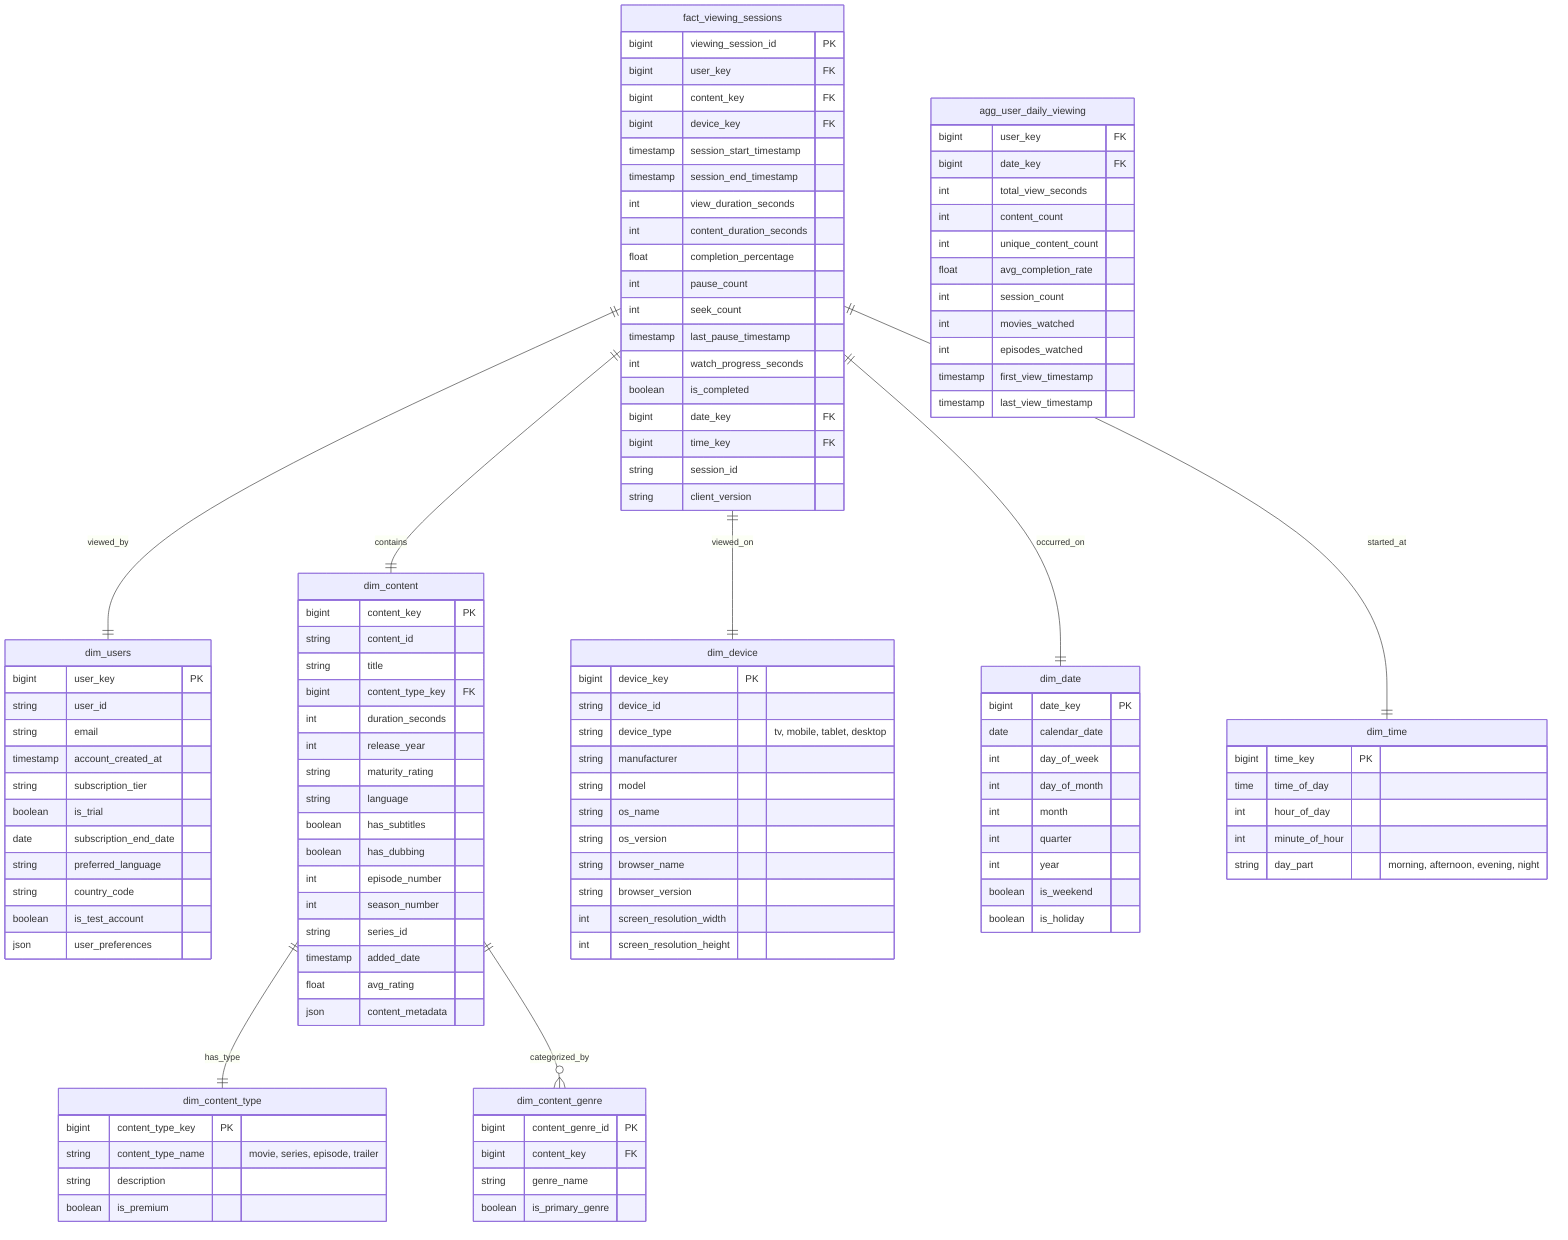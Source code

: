 erDiagram
    fact_viewing_sessions ||--|| dim_users : viewed_by
    fact_viewing_sessions ||--|| dim_content : contains
    fact_viewing_sessions ||--|| dim_device : viewed_on
    fact_viewing_sessions ||--|| dim_date : occurred_on
    fact_viewing_sessions ||--|| dim_time : started_at
    dim_content ||--|| dim_content_type : has_type
    dim_content ||--o{ dim_content_genre : categorized_by

    fact_viewing_sessions {
        bigint viewing_session_id PK
        bigint user_key FK
        bigint content_key FK
        bigint device_key FK
        timestamp session_start_timestamp
        timestamp session_end_timestamp
        int view_duration_seconds
        int content_duration_seconds
        float completion_percentage
        int pause_count
        int seek_count
        timestamp last_pause_timestamp
        int watch_progress_seconds
        boolean is_completed
        bigint date_key FK
        bigint time_key FK
        string session_id
        string client_version
    }

    dim_users {
        bigint user_key PK
        string user_id
        string email
        timestamp account_created_at
        string subscription_tier
        boolean is_trial
        date subscription_end_date
        string preferred_language
        string country_code
        boolean is_test_account
        json user_preferences
    }

    dim_content {
        bigint content_key PK
        string content_id
        string title
        bigint content_type_key FK
        int duration_seconds
        int release_year
        string maturity_rating
        string language
        boolean has_subtitles
        boolean has_dubbing
        int episode_number
        int season_number
        string series_id
        timestamp added_date
        float avg_rating
        json content_metadata
    }

    dim_content_type {
        bigint content_type_key PK
        string content_type_name "movie, series, episode, trailer"
        string description
        boolean is_premium
    }

    dim_content_genre {
        bigint content_genre_id PK
        bigint content_key FK
        string genre_name
        boolean is_primary_genre
    }

    dim_device {
        bigint device_key PK
        string device_id
        string device_type "tv, mobile, tablet, desktop"
        string manufacturer
        string model
        string os_name
        string os_version
        string browser_name
        string browser_version
        int screen_resolution_width
        int screen_resolution_height
    }

    dim_date {
        bigint date_key PK
        date calendar_date
        int day_of_week
        int day_of_month
        int month
        int quarter
        int year
        boolean is_weekend
        boolean is_holiday
    }

    dim_time {
        bigint time_key PK
        time time_of_day
        int hour_of_day
        int minute_of_hour
        string day_part "morning, afternoon, evening, night"
    }

    agg_user_daily_viewing {
        bigint user_key FK
        bigint date_key FK
        int total_view_seconds
        int content_count
        int unique_content_count
        float avg_completion_rate
        int session_count
        int movies_watched
        int episodes_watched
        timestamp first_view_timestamp
        timestamp last_view_timestamp
    }
